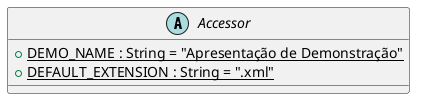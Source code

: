 @startuml Accessor

abstract class Accessor {

  + {static} DEMO_NAME : String = "Apresentação de Demonstração"
  + {static} DEFAULT_EXTENSION : String = ".xml"

}

@enduml
